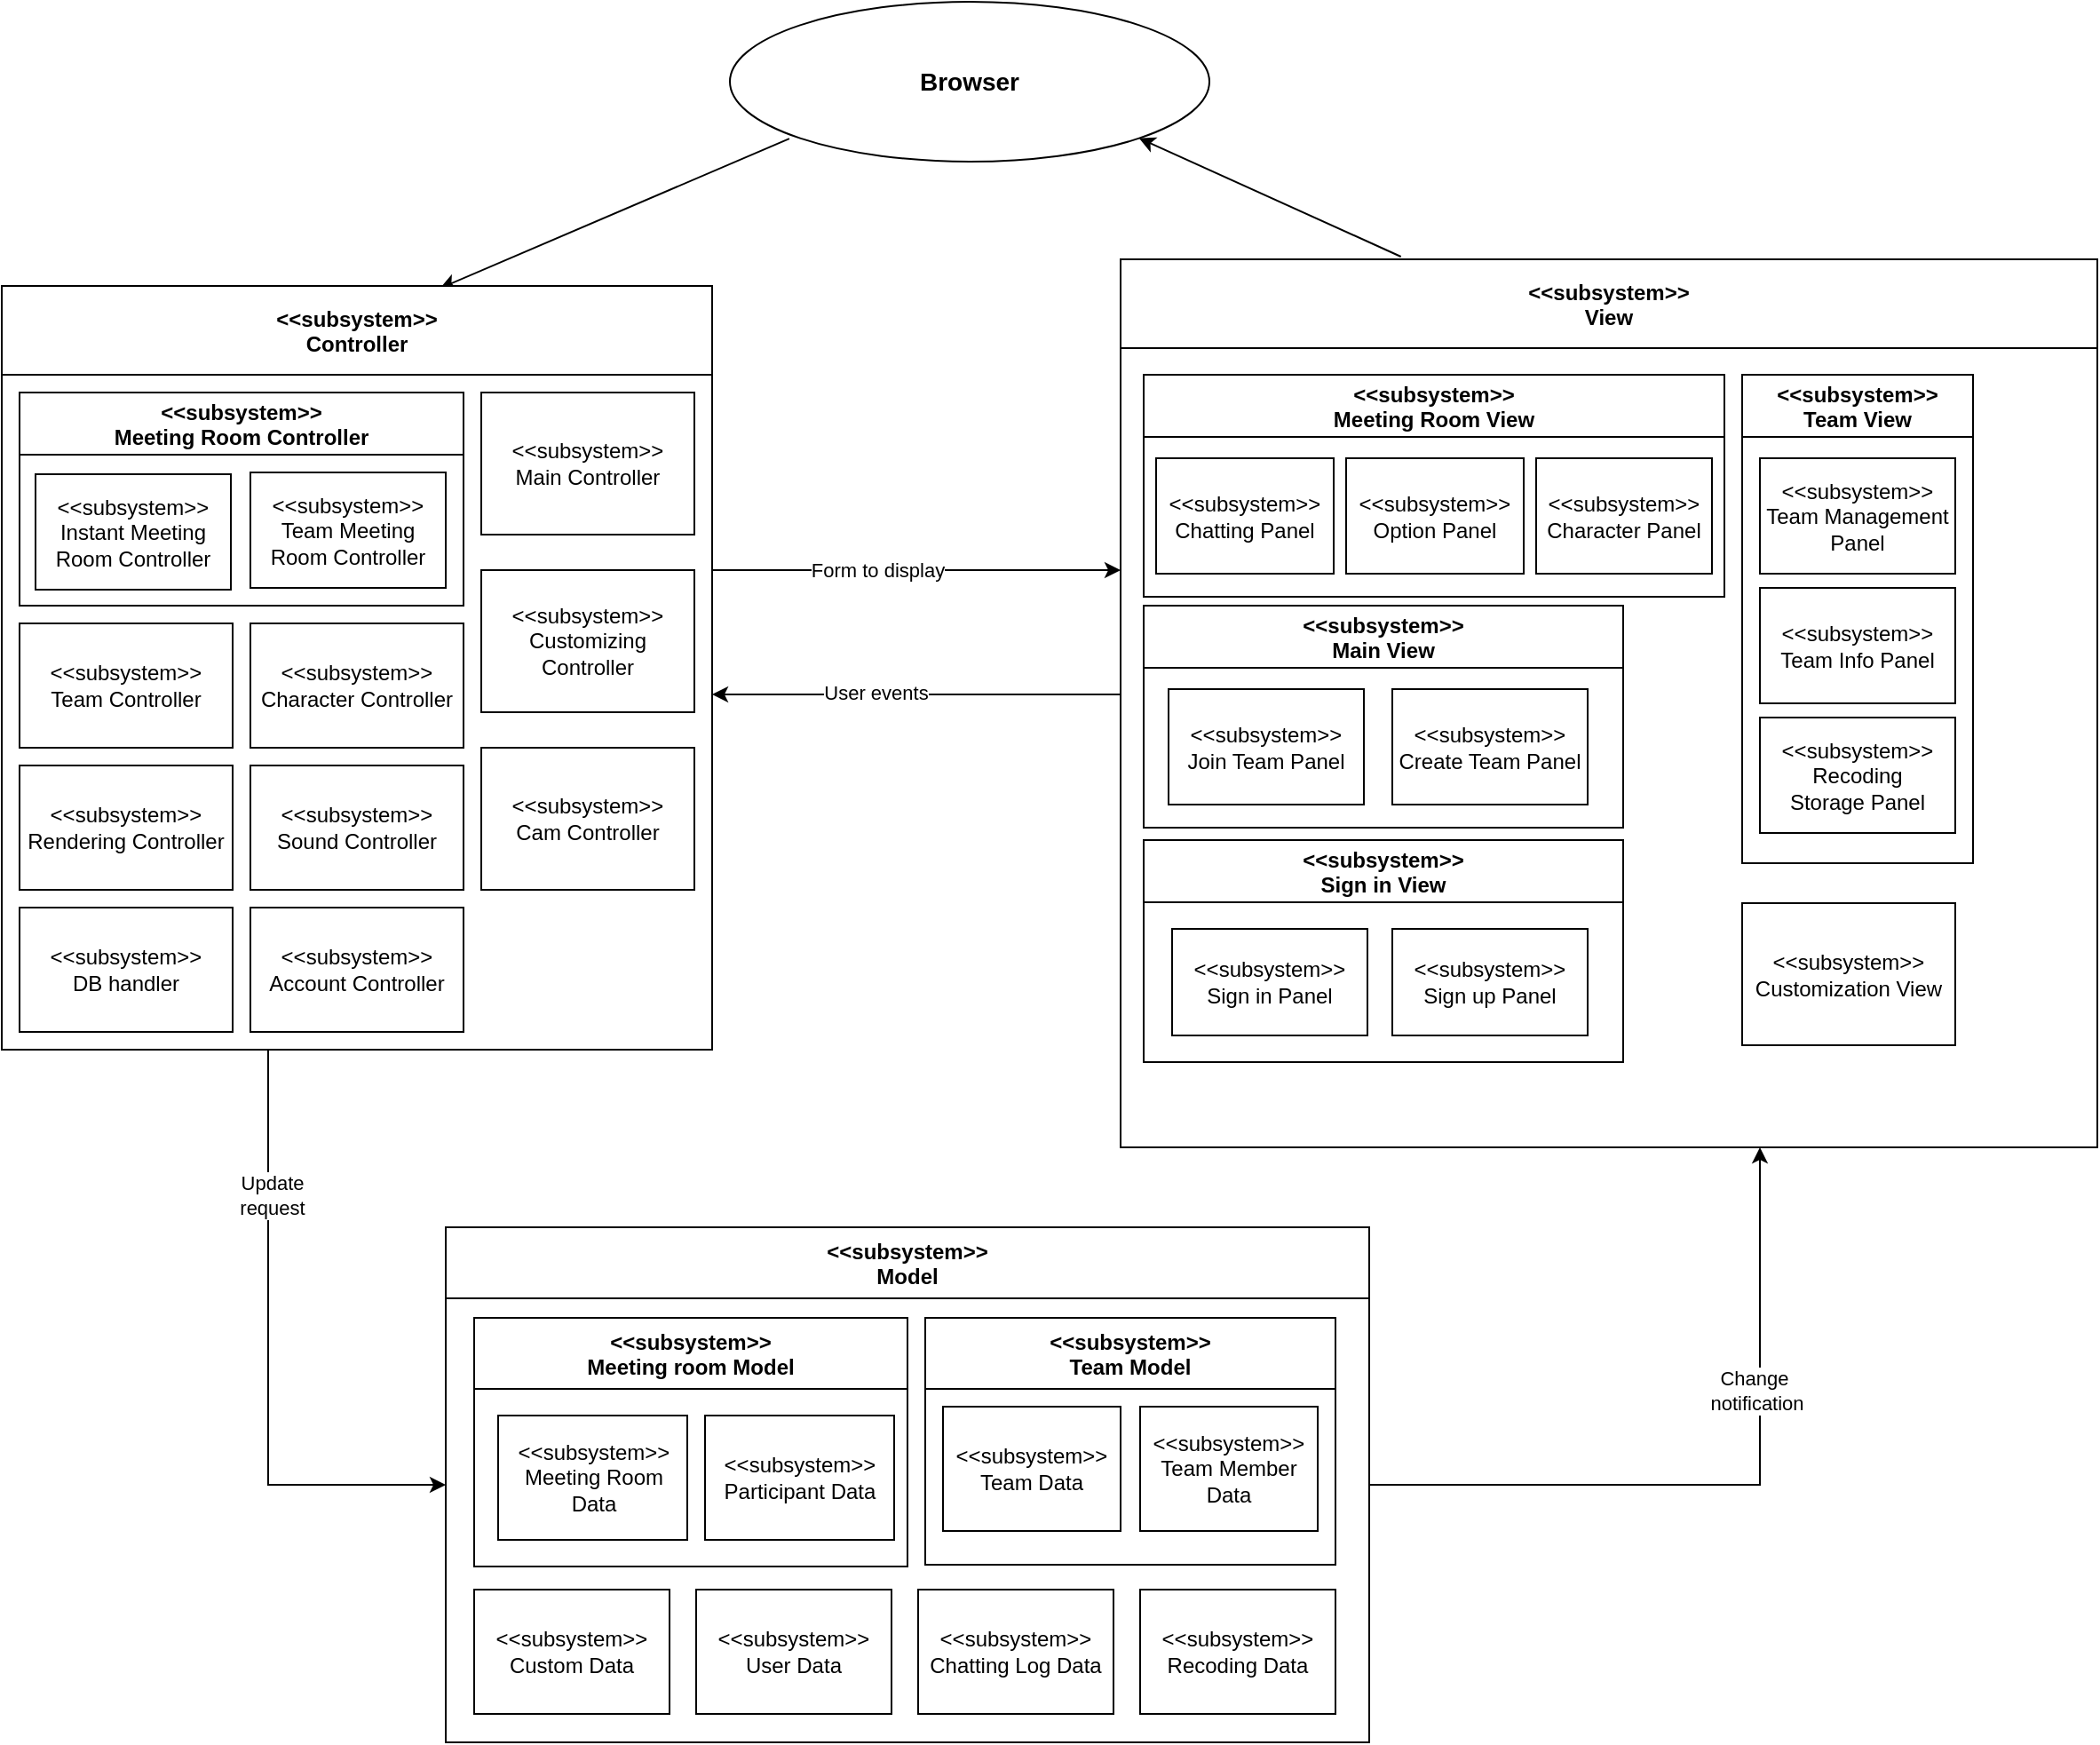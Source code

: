 <mxfile version="14.7.6" type="github">
  <diagram id="6Cmy_OJPE_gC6r0TOcEK" name="Page-1">
    <mxGraphModel dx="2489" dy="762" grid="1" gridSize="10" guides="1" tooltips="1" connect="1" arrows="1" fold="1" page="1" pageScale="1" pageWidth="827" pageHeight="1169" math="0" shadow="0">
      <root>
        <mxCell id="0" />
        <mxCell id="1" parent="0" />
        <mxCell id="LpMyZovRpZkSS5u4zfX3-6" style="orthogonalLoop=1;jettySize=auto;html=1;entryX=1;entryY=1;entryDx=0;entryDy=0;exitX=0.287;exitY=-0.003;exitDx=0;exitDy=0;exitPerimeter=0;" parent="1" source="LpMyZovRpZkSS5u4zfX3-38" target="LpMyZovRpZkSS5u4zfX3-4" edge="1">
          <mxGeometry relative="1" as="geometry">
            <mxPoint x="595" y="220" as="sourcePoint" />
          </mxGeometry>
        </mxCell>
        <mxCell id="LpMyZovRpZkSS5u4zfX3-7" style="edgeStyle=none;orthogonalLoop=1;jettySize=auto;html=1;exitX=0.124;exitY=0.856;exitDx=0;exitDy=0;exitPerimeter=0;entryX=0.617;entryY=0.003;entryDx=0;entryDy=0;entryPerimeter=0;" parent="1" source="LpMyZovRpZkSS5u4zfX3-4" target="LpMyZovRpZkSS5u4zfX3-31" edge="1">
          <mxGeometry relative="1" as="geometry">
            <mxPoint x="183.98" y="221.1" as="targetPoint" />
          </mxGeometry>
        </mxCell>
        <mxCell id="LpMyZovRpZkSS5u4zfX3-4" value="&lt;font style=&quot;font-size: 14px&quot;&gt;&lt;b&gt;Browser&lt;/b&gt;&lt;/font&gt;" style="ellipse;whiteSpace=wrap;html=1;" parent="1" vertex="1">
          <mxGeometry x="210" y="50" width="270" height="90" as="geometry" />
        </mxCell>
        <mxCell id="vep_De73C5PHQTmgVMdR-10" style="edgeStyle=orthogonalEdgeStyle;rounded=0;orthogonalLoop=1;jettySize=auto;html=1;" parent="1" source="LpMyZovRpZkSS5u4zfX3-31" target="LpMyZovRpZkSS5u4zfX3-39" edge="1">
          <mxGeometry relative="1" as="geometry">
            <Array as="points">
              <mxPoint x="-50" y="885" />
            </Array>
          </mxGeometry>
        </mxCell>
        <mxCell id="vep_De73C5PHQTmgVMdR-11" value="Update&lt;br&gt;request" style="edgeLabel;html=1;align=center;verticalAlign=middle;resizable=0;points=[];" parent="vep_De73C5PHQTmgVMdR-10" vertex="1" connectable="0">
          <mxGeometry x="-0.528" y="2" relative="1" as="geometry">
            <mxPoint as="offset" />
          </mxGeometry>
        </mxCell>
        <mxCell id="vep_De73C5PHQTmgVMdR-12" style="edgeStyle=orthogonalEdgeStyle;rounded=0;orthogonalLoop=1;jettySize=auto;html=1;" parent="1" source="LpMyZovRpZkSS5u4zfX3-31" target="LpMyZovRpZkSS5u4zfX3-38" edge="1">
          <mxGeometry relative="1" as="geometry">
            <Array as="points">
              <mxPoint x="410" y="370" />
              <mxPoint x="410" y="370" />
            </Array>
          </mxGeometry>
        </mxCell>
        <mxCell id="vep_De73C5PHQTmgVMdR-13" value="Form to display" style="edgeLabel;html=1;align=center;verticalAlign=middle;resizable=0;points=[];" parent="vep_De73C5PHQTmgVMdR-12" vertex="1" connectable="0">
          <mxGeometry x="-0.347" relative="1" as="geometry">
            <mxPoint x="18" as="offset" />
          </mxGeometry>
        </mxCell>
        <mxCell id="LpMyZovRpZkSS5u4zfX3-31" value="&lt;&lt;subsystem&gt;&gt;&#xa;Controller" style="swimlane;startSize=50;" parent="1" vertex="1">
          <mxGeometry x="-200" y="210" width="400" height="430" as="geometry" />
        </mxCell>
        <mxCell id="LpMyZovRpZkSS5u4zfX3-66" value="&amp;lt;&amp;lt;subsystem&amp;gt;&amp;gt;&lt;br&gt;Rendering Controller" style="whiteSpace=wrap;html=1;" parent="LpMyZovRpZkSS5u4zfX3-31" vertex="1">
          <mxGeometry x="10" y="270" width="120" height="70" as="geometry" />
        </mxCell>
        <mxCell id="LpMyZovRpZkSS5u4zfX3-67" value="&amp;lt;&amp;lt;subsystem&amp;gt;&amp;gt;&lt;br&gt;Cam Controller" style="whiteSpace=wrap;html=1;" parent="LpMyZovRpZkSS5u4zfX3-31" vertex="1">
          <mxGeometry x="270" y="260" width="120" height="80" as="geometry" />
        </mxCell>
        <mxCell id="LpMyZovRpZkSS5u4zfX3-68" value="&amp;lt;&amp;lt;subsystem&amp;gt;&amp;gt;&lt;br&gt;Sound Controller" style="whiteSpace=wrap;html=1;" parent="LpMyZovRpZkSS5u4zfX3-31" vertex="1">
          <mxGeometry x="140" y="270" width="120" height="70" as="geometry" />
        </mxCell>
        <mxCell id="Wo7y8Mavbgrlb9PrF5e9-1" value="&amp;lt;&amp;lt;subsystem&amp;gt;&amp;gt;&lt;br&gt;Customizing Controller" style="whiteSpace=wrap;html=1;" parent="LpMyZovRpZkSS5u4zfX3-31" vertex="1">
          <mxGeometry x="270" y="160" width="120" height="80" as="geometry" />
        </mxCell>
        <mxCell id="Wo7y8Mavbgrlb9PrF5e9-2" value="&amp;lt;&amp;lt;subsystem&amp;gt;&amp;gt;&lt;br&gt;Main Controller" style="whiteSpace=wrap;html=1;" parent="LpMyZovRpZkSS5u4zfX3-31" vertex="1">
          <mxGeometry x="270" y="60" width="120" height="80" as="geometry" />
        </mxCell>
        <mxCell id="Wo7y8Mavbgrlb9PrF5e9-4" value="&amp;lt;&amp;lt;subsystem&amp;gt;&amp;gt;&lt;br&gt;Character Controller" style="whiteSpace=wrap;html=1;" parent="LpMyZovRpZkSS5u4zfX3-31" vertex="1">
          <mxGeometry x="140" y="190" width="120" height="70" as="geometry" />
        </mxCell>
        <mxCell id="wee3c2WqPa5s1IGmSt6Y-1" value="&lt;&lt;subsystem&gt;&gt;&#xa;Meeting Room Controller" style="swimlane;startSize=35;" parent="LpMyZovRpZkSS5u4zfX3-31" vertex="1">
          <mxGeometry x="10" y="60" width="250" height="120" as="geometry" />
        </mxCell>
        <mxCell id="wee3c2WqPa5s1IGmSt6Y-2" value="&amp;lt;&amp;lt;subsystem&amp;gt;&amp;gt;&lt;br&gt;Instant Meeting Room Controller" style="whiteSpace=wrap;html=1;" parent="wee3c2WqPa5s1IGmSt6Y-1" vertex="1">
          <mxGeometry x="9" y="46" width="110" height="65" as="geometry" />
        </mxCell>
        <mxCell id="wee3c2WqPa5s1IGmSt6Y-3" style="edgeStyle=none;orthogonalLoop=1;jettySize=auto;html=1;exitX=1;exitY=0.5;exitDx=0;exitDy=0;" parent="wee3c2WqPa5s1IGmSt6Y-1" source="wee3c2WqPa5s1IGmSt6Y-2" target="wee3c2WqPa5s1IGmSt6Y-2" edge="1">
          <mxGeometry relative="1" as="geometry" />
        </mxCell>
        <mxCell id="wee3c2WqPa5s1IGmSt6Y-6" value="&amp;lt;&amp;lt;subsystem&amp;gt;&amp;gt;&lt;br&gt;Team Meeting Room Controller" style="whiteSpace=wrap;html=1;" parent="wee3c2WqPa5s1IGmSt6Y-1" vertex="1">
          <mxGeometry x="130" y="45" width="110" height="65" as="geometry" />
        </mxCell>
        <mxCell id="wee3c2WqPa5s1IGmSt6Y-7" value="&amp;lt;&amp;lt;subsystem&amp;gt;&amp;gt;&lt;br&gt;DB handler" style="whiteSpace=wrap;html=1;" parent="LpMyZovRpZkSS5u4zfX3-31" vertex="1">
          <mxGeometry x="10" y="350" width="120" height="70" as="geometry" />
        </mxCell>
        <mxCell id="wee3c2WqPa5s1IGmSt6Y-8" value="&amp;lt;&amp;lt;subsystem&amp;gt;&amp;gt;&lt;br&gt;Team Controller" style="whiteSpace=wrap;html=1;" parent="LpMyZovRpZkSS5u4zfX3-31" vertex="1">
          <mxGeometry x="10" y="190" width="120" height="70" as="geometry" />
        </mxCell>
        <mxCell id="wee3c2WqPa5s1IGmSt6Y-84" value="&amp;lt;&amp;lt;subsystem&amp;gt;&amp;gt;&lt;br&gt;Account Controller" style="whiteSpace=wrap;html=1;" parent="LpMyZovRpZkSS5u4zfX3-31" vertex="1">
          <mxGeometry x="140" y="350" width="120" height="70" as="geometry" />
        </mxCell>
        <mxCell id="vep_De73C5PHQTmgVMdR-14" style="edgeStyle=orthogonalEdgeStyle;rounded=0;orthogonalLoop=1;jettySize=auto;html=1;" parent="1" source="LpMyZovRpZkSS5u4zfX3-38" target="LpMyZovRpZkSS5u4zfX3-31" edge="1">
          <mxGeometry relative="1" as="geometry">
            <Array as="points">
              <mxPoint x="400" y="440" />
              <mxPoint x="400" y="440" />
            </Array>
          </mxGeometry>
        </mxCell>
        <mxCell id="vep_De73C5PHQTmgVMdR-15" value="User events" style="edgeLabel;html=1;align=center;verticalAlign=middle;resizable=0;points=[];" parent="vep_De73C5PHQTmgVMdR-14" vertex="1" connectable="0">
          <mxGeometry x="0.253" y="-1" relative="1" as="geometry">
            <mxPoint x="6" as="offset" />
          </mxGeometry>
        </mxCell>
        <mxCell id="LpMyZovRpZkSS5u4zfX3-38" value="&lt;&lt;subsystem&gt;&gt;&#xa;View" style="swimlane;startSize=50;" parent="1" vertex="1">
          <mxGeometry x="430" y="195" width="550" height="500" as="geometry" />
        </mxCell>
        <mxCell id="LpMyZovRpZkSS5u4zfX3-93" value="&lt;&lt;subsystem&gt;&gt;&#xa;Meeting Room View" style="swimlane;startSize=35;" parent="LpMyZovRpZkSS5u4zfX3-38" vertex="1">
          <mxGeometry x="13" y="65" width="327" height="125" as="geometry" />
        </mxCell>
        <mxCell id="LpMyZovRpZkSS5u4zfX3-94" value="&amp;lt;&amp;lt;subsystem&amp;gt;&amp;gt;&lt;br&gt;Chatting Panel" style="whiteSpace=wrap;html=1;" parent="LpMyZovRpZkSS5u4zfX3-93" vertex="1">
          <mxGeometry x="7" y="47" width="100" height="65" as="geometry" />
        </mxCell>
        <mxCell id="LpMyZovRpZkSS5u4zfX3-96" style="edgeStyle=none;orthogonalLoop=1;jettySize=auto;html=1;exitX=1;exitY=0.5;exitDx=0;exitDy=0;" parent="LpMyZovRpZkSS5u4zfX3-93" source="LpMyZovRpZkSS5u4zfX3-94" target="LpMyZovRpZkSS5u4zfX3-94" edge="1">
          <mxGeometry relative="1" as="geometry" />
        </mxCell>
        <mxCell id="Wo7y8Mavbgrlb9PrF5e9-8" value="&amp;lt;&amp;lt;subsystem&amp;gt;&amp;gt;&lt;br&gt;Character Panel" style="whiteSpace=wrap;html=1;" parent="LpMyZovRpZkSS5u4zfX3-93" vertex="1">
          <mxGeometry x="221" y="47" width="99" height="65" as="geometry" />
        </mxCell>
        <mxCell id="Wo7y8Mavbgrlb9PrF5e9-9" value="&amp;lt;&amp;lt;subsystem&amp;gt;&amp;gt;&lt;br&gt;Option Panel" style="whiteSpace=wrap;html=1;" parent="LpMyZovRpZkSS5u4zfX3-93" vertex="1">
          <mxGeometry x="114" y="47" width="100" height="65" as="geometry" />
        </mxCell>
        <mxCell id="wee3c2WqPa5s1IGmSt6Y-28" value="&lt;&lt;subsystem&gt;&gt;&#xa;Main View" style="swimlane;startSize=35;" parent="LpMyZovRpZkSS5u4zfX3-38" vertex="1">
          <mxGeometry x="13" y="195" width="270" height="125" as="geometry" />
        </mxCell>
        <mxCell id="wee3c2WqPa5s1IGmSt6Y-29" value="&amp;lt;&amp;lt;subsystem&amp;gt;&amp;gt;&lt;br&gt;Join Team Panel" style="whiteSpace=wrap;html=1;" parent="wee3c2WqPa5s1IGmSt6Y-28" vertex="1">
          <mxGeometry x="14" y="47" width="110" height="65" as="geometry" />
        </mxCell>
        <mxCell id="wee3c2WqPa5s1IGmSt6Y-30" style="edgeStyle=none;orthogonalLoop=1;jettySize=auto;html=1;exitX=1;exitY=0.5;exitDx=0;exitDy=0;" parent="wee3c2WqPa5s1IGmSt6Y-28" source="wee3c2WqPa5s1IGmSt6Y-29" target="wee3c2WqPa5s1IGmSt6Y-29" edge="1">
          <mxGeometry relative="1" as="geometry" />
        </mxCell>
        <mxCell id="wee3c2WqPa5s1IGmSt6Y-31" value="&amp;lt;&amp;lt;subsystem&amp;gt;&amp;gt;&lt;br&gt;Create Team Panel" style="whiteSpace=wrap;html=1;" parent="wee3c2WqPa5s1IGmSt6Y-28" vertex="1">
          <mxGeometry x="140" y="47" width="110" height="65" as="geometry" />
        </mxCell>
        <mxCell id="wee3c2WqPa5s1IGmSt6Y-22" value="&lt;&lt;subsystem&gt;&gt;&#xa;Team View" style="swimlane;startSize=35;" parent="LpMyZovRpZkSS5u4zfX3-38" vertex="1">
          <mxGeometry x="350" y="65" width="130" height="275" as="geometry" />
        </mxCell>
        <mxCell id="wee3c2WqPa5s1IGmSt6Y-23" value="&amp;lt;&amp;lt;subsystem&amp;gt;&amp;gt;&lt;br&gt;Team Management Panel" style="whiteSpace=wrap;html=1;" parent="wee3c2WqPa5s1IGmSt6Y-22" vertex="1">
          <mxGeometry x="10" y="47" width="110" height="65" as="geometry" />
        </mxCell>
        <mxCell id="wee3c2WqPa5s1IGmSt6Y-24" style="edgeStyle=none;orthogonalLoop=1;jettySize=auto;html=1;exitX=1;exitY=0.5;exitDx=0;exitDy=0;" parent="wee3c2WqPa5s1IGmSt6Y-22" source="wee3c2WqPa5s1IGmSt6Y-23" target="wee3c2WqPa5s1IGmSt6Y-23" edge="1">
          <mxGeometry relative="1" as="geometry" />
        </mxCell>
        <mxCell id="wee3c2WqPa5s1IGmSt6Y-25" value="&amp;lt;&amp;lt;subsystem&amp;gt;&amp;gt;&lt;br&gt;Team Info Panel" style="whiteSpace=wrap;html=1;" parent="wee3c2WqPa5s1IGmSt6Y-22" vertex="1">
          <mxGeometry x="10" y="120" width="110" height="65" as="geometry" />
        </mxCell>
        <mxCell id="wee3c2WqPa5s1IGmSt6Y-85" value="&amp;lt;&amp;lt;subsystem&amp;gt;&amp;gt;&lt;br&gt;Recoding &lt;br&gt;Storage Panel" style="whiteSpace=wrap;html=1;" parent="wee3c2WqPa5s1IGmSt6Y-22" vertex="1">
          <mxGeometry x="10" y="193" width="110" height="65" as="geometry" />
        </mxCell>
        <mxCell id="wee3c2WqPa5s1IGmSt6Y-35" value="&lt;&lt;subsystem&gt;&gt;&#xa;Sign in View" style="swimlane;startSize=35;" parent="LpMyZovRpZkSS5u4zfX3-38" vertex="1">
          <mxGeometry x="13" y="327" width="270" height="125" as="geometry" />
        </mxCell>
        <mxCell id="wee3c2WqPa5s1IGmSt6Y-37" style="edgeStyle=none;orthogonalLoop=1;jettySize=auto;html=1;exitX=1;exitY=0.5;exitDx=0;exitDy=0;" parent="wee3c2WqPa5s1IGmSt6Y-35" edge="1">
          <mxGeometry relative="1" as="geometry">
            <mxPoint x="120" y="79.5" as="sourcePoint" />
            <mxPoint x="120" y="79.5" as="targetPoint" />
          </mxGeometry>
        </mxCell>
        <mxCell id="wee3c2WqPa5s1IGmSt6Y-34" value="&amp;lt;&amp;lt;subsystem&amp;gt;&amp;gt;&lt;br&gt;Sign in Panel" style="whiteSpace=wrap;html=1;" parent="wee3c2WqPa5s1IGmSt6Y-35" vertex="1">
          <mxGeometry x="16" y="50" width="110" height="60" as="geometry" />
        </mxCell>
        <mxCell id="wee3c2WqPa5s1IGmSt6Y-82" value="&amp;lt;&amp;lt;subsystem&amp;gt;&amp;gt;&lt;br&gt;Sign up Panel" style="whiteSpace=wrap;html=1;" parent="wee3c2WqPa5s1IGmSt6Y-35" vertex="1">
          <mxGeometry x="140" y="50" width="110" height="60" as="geometry" />
        </mxCell>
        <mxCell id="9Y2opS0K8rb7u_Eqx5ES-23" value="&amp;lt;&amp;lt;subsystem&amp;gt;&amp;gt;&lt;br&gt;Customization View" style="whiteSpace=wrap;html=1;" parent="LpMyZovRpZkSS5u4zfX3-38" vertex="1">
          <mxGeometry x="350" y="362.5" width="120" height="80" as="geometry" />
        </mxCell>
        <mxCell id="vep_De73C5PHQTmgVMdR-7" style="edgeStyle=orthogonalEdgeStyle;rounded=0;orthogonalLoop=1;jettySize=auto;html=1;" parent="1" source="LpMyZovRpZkSS5u4zfX3-39" target="LpMyZovRpZkSS5u4zfX3-38" edge="1">
          <mxGeometry relative="1" as="geometry">
            <Array as="points">
              <mxPoint x="790" y="885" />
            </Array>
          </mxGeometry>
        </mxCell>
        <mxCell id="vep_De73C5PHQTmgVMdR-8" value="Change&amp;nbsp;&lt;br&gt;notification" style="edgeLabel;html=1;align=center;verticalAlign=middle;resizable=0;points=[];" parent="vep_De73C5PHQTmgVMdR-7" vertex="1" connectable="0">
          <mxGeometry x="0.684" y="4" relative="1" as="geometry">
            <mxPoint x="2" y="72" as="offset" />
          </mxGeometry>
        </mxCell>
        <mxCell id="LpMyZovRpZkSS5u4zfX3-39" value="&lt;&lt;subsystem&gt;&gt;&#xa;Model" style="swimlane;startSize=40;" parent="1" vertex="1">
          <mxGeometry x="50" y="740" width="520" height="290" as="geometry" />
        </mxCell>
        <mxCell id="9Y2opS0K8rb7u_Eqx5ES-12" value="&lt;&lt;subsystem&gt;&gt;&#xa;Meeting room Model" style="swimlane;startSize=40;" parent="LpMyZovRpZkSS5u4zfX3-39" vertex="1">
          <mxGeometry x="16" y="51" width="244" height="140" as="geometry" />
        </mxCell>
        <mxCell id="9Y2opS0K8rb7u_Eqx5ES-15" style="edgeStyle=none;orthogonalLoop=1;jettySize=auto;html=1;exitX=1;exitY=0.5;exitDx=0;exitDy=0;" parent="9Y2opS0K8rb7u_Eqx5ES-12" edge="1">
          <mxGeometry relative="1" as="geometry">
            <mxPoint x="120" y="95" as="sourcePoint" />
            <mxPoint x="120" y="95" as="targetPoint" />
          </mxGeometry>
        </mxCell>
        <mxCell id="Wo7y8Mavbgrlb9PrF5e9-20" value="&amp;lt;&amp;lt;subsystem&amp;gt;&amp;gt;&lt;br&gt;Meeting Room Data" style="whiteSpace=wrap;html=1;" parent="9Y2opS0K8rb7u_Eqx5ES-12" vertex="1">
          <mxGeometry x="13.5" y="55" width="106.5" height="70" as="geometry" />
        </mxCell>
        <mxCell id="vep_De73C5PHQTmgVMdR-1" value="&amp;lt;&amp;lt;subsystem&amp;gt;&amp;gt;&lt;br&gt;Participant Data" style="whiteSpace=wrap;html=1;" parent="9Y2opS0K8rb7u_Eqx5ES-12" vertex="1">
          <mxGeometry x="130" y="55" width="106.5" height="70" as="geometry" />
        </mxCell>
        <mxCell id="vep_De73C5PHQTmgVMdR-6" value="&amp;lt;&amp;lt;subsystem&amp;gt;&amp;gt;&lt;br&gt;Recoding Data" style="whiteSpace=wrap;html=1;" parent="LpMyZovRpZkSS5u4zfX3-39" vertex="1">
          <mxGeometry x="391" y="204" width="110" height="70" as="geometry" />
        </mxCell>
        <mxCell id="wee3c2WqPa5s1IGmSt6Y-89" value="&lt;&lt;subsystem&gt;&gt;&#xa;Team Model" style="swimlane;startSize=40;" parent="LpMyZovRpZkSS5u4zfX3-39" vertex="1">
          <mxGeometry x="270" y="51" width="231" height="139" as="geometry" />
        </mxCell>
        <mxCell id="wee3c2WqPa5s1IGmSt6Y-90" style="edgeStyle=none;orthogonalLoop=1;jettySize=auto;html=1;exitX=1;exitY=0.5;exitDx=0;exitDy=0;" parent="wee3c2WqPa5s1IGmSt6Y-89" edge="1">
          <mxGeometry relative="1" as="geometry">
            <mxPoint x="120" y="95" as="sourcePoint" />
            <mxPoint x="120" y="95" as="targetPoint" />
          </mxGeometry>
        </mxCell>
        <mxCell id="wee3c2WqPa5s1IGmSt6Y-88" value="&amp;lt;&amp;lt;subsystem&amp;gt;&amp;gt;&lt;br&gt;Team Member Data" style="whiteSpace=wrap;html=1;" parent="wee3c2WqPa5s1IGmSt6Y-89" vertex="1">
          <mxGeometry x="121" y="50" width="100" height="70" as="geometry" />
        </mxCell>
        <mxCell id="wee3c2WqPa5s1IGmSt6Y-87" value="&amp;lt;&amp;lt;subsystem&amp;gt;&amp;gt;&lt;br&gt;Team Data" style="whiteSpace=wrap;html=1;" parent="wee3c2WqPa5s1IGmSt6Y-89" vertex="1">
          <mxGeometry x="10" y="50" width="100" height="70" as="geometry" />
        </mxCell>
        <mxCell id="nweOTLQbMblv-Poz8Brw-6" value="&amp;lt;&amp;lt;subsystem&amp;gt;&amp;gt;&lt;br&gt;Chatting Log Data" style="whiteSpace=wrap;html=1;" vertex="1" parent="LpMyZovRpZkSS5u4zfX3-39">
          <mxGeometry x="266" y="204" width="110" height="70" as="geometry" />
        </mxCell>
        <mxCell id="nweOTLQbMblv-Poz8Brw-5" value="&amp;lt;&amp;lt;subsystem&amp;gt;&amp;gt;&lt;br&gt;Custom Data" style="whiteSpace=wrap;html=1;" vertex="1" parent="LpMyZovRpZkSS5u4zfX3-39">
          <mxGeometry x="16" y="204" width="110" height="70" as="geometry" />
        </mxCell>
        <mxCell id="nweOTLQbMblv-Poz8Brw-4" value="&amp;lt;&amp;lt;subsystem&amp;gt;&amp;gt;&lt;br&gt;User Data" style="whiteSpace=wrap;html=1;" vertex="1" parent="LpMyZovRpZkSS5u4zfX3-39">
          <mxGeometry x="141" y="204" width="110" height="70" as="geometry" />
        </mxCell>
      </root>
    </mxGraphModel>
  </diagram>
</mxfile>
